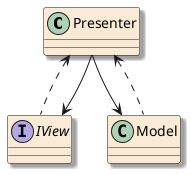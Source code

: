 @startuml MVP
skinparam Shadowing true
skinparam Class {
    BackgroundColor AntiqueWhite
}

class Presenter
interface IView
class Model

IView .up.> Presenter
Presenter -down-> Model

Presenter -down-> IView
Model .up.> Presenter

@enduml